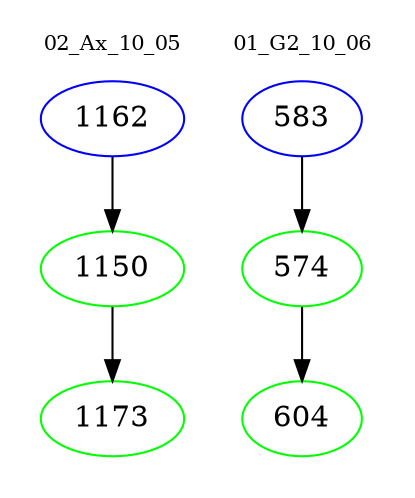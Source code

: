 digraph{
subgraph cluster_0 {
color = white
label = "02_Ax_10_05";
fontsize=10;
T0_1162 [label="1162", color="blue"]
T0_1162 -> T0_1150 [color="black"]
T0_1150 [label="1150", color="green"]
T0_1150 -> T0_1173 [color="black"]
T0_1173 [label="1173", color="green"]
}
subgraph cluster_1 {
color = white
label = "01_G2_10_06";
fontsize=10;
T1_583 [label="583", color="blue"]
T1_583 -> T1_574 [color="black"]
T1_574 [label="574", color="green"]
T1_574 -> T1_604 [color="black"]
T1_604 [label="604", color="green"]
}
}
